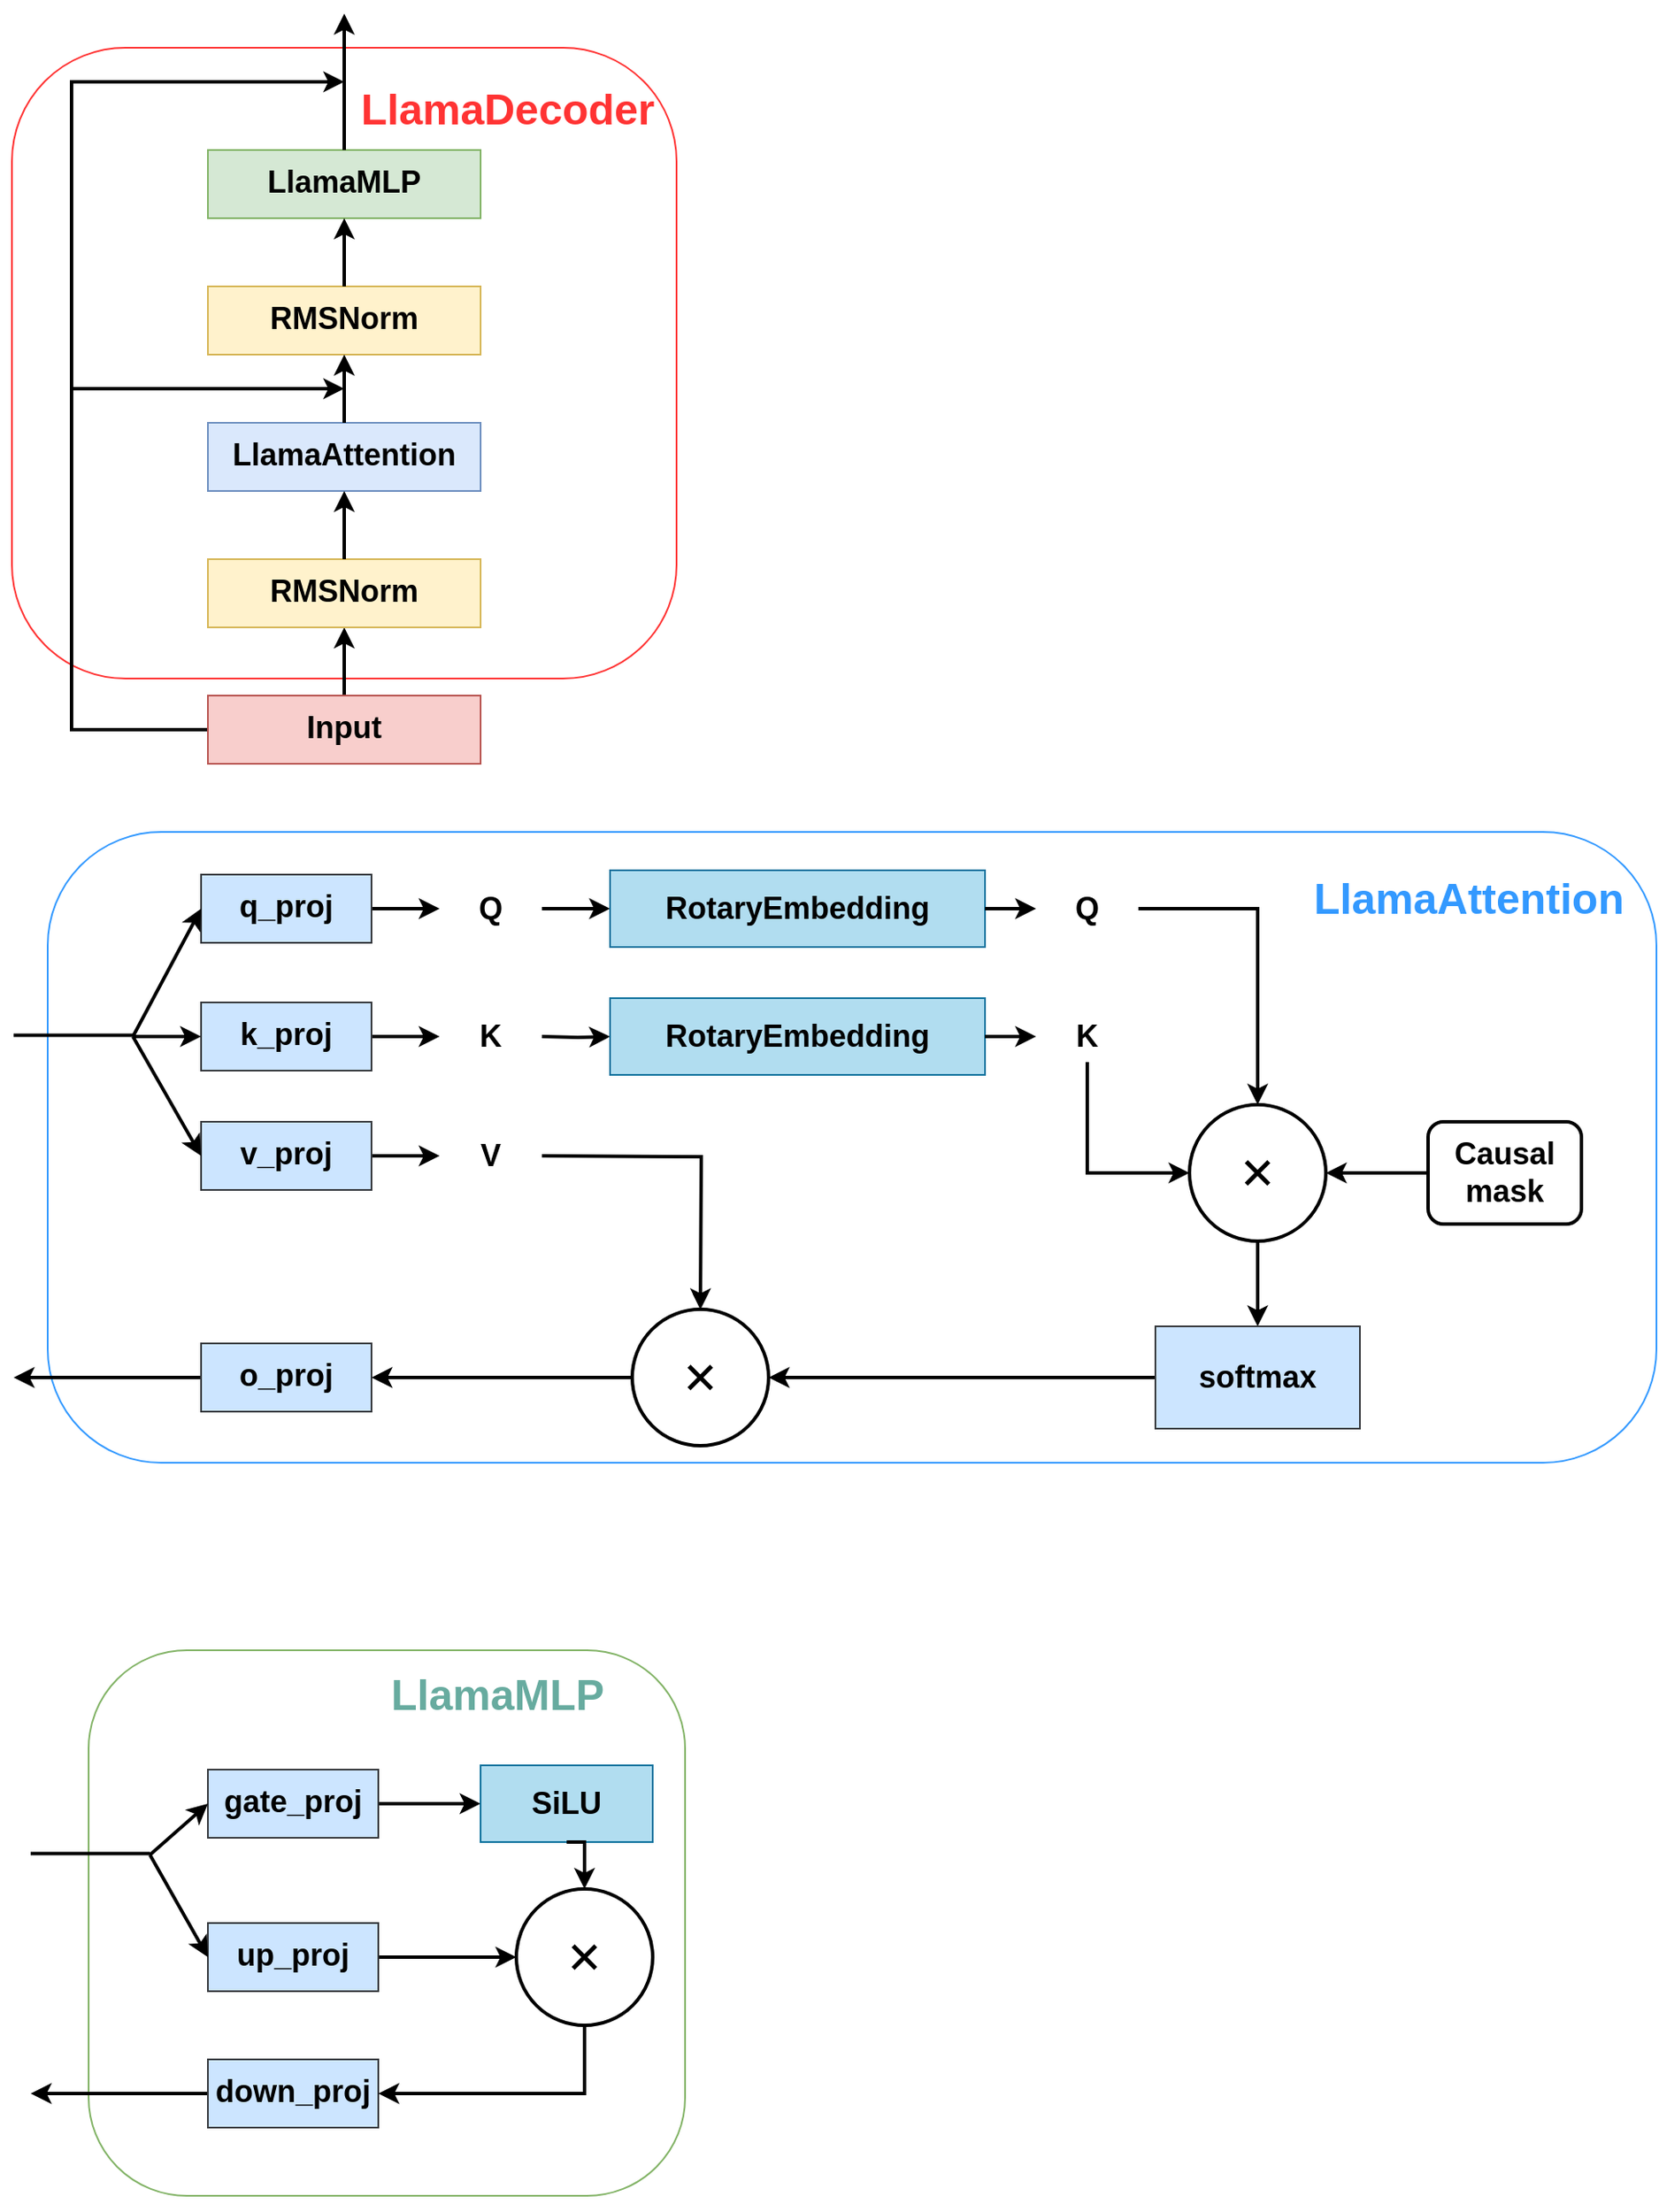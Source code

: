 <mxfile version="21.3.8" type="github">
  <diagram id="C5RBs43oDa-KdzZeNtuy" name="Page-1">
    <mxGraphModel dx="1052" dy="1385" grid="1" gridSize="10" guides="1" tooltips="1" connect="1" arrows="1" fold="1" page="0" pageScale="1" pageWidth="827" pageHeight="1169" background="#ffffff" math="0" shadow="0">
      <root>
        <mxCell id="WIyWlLk6GJQsqaUBKTNV-0" />
        <mxCell id="WIyWlLk6GJQsqaUBKTNV-1" parent="WIyWlLk6GJQsqaUBKTNV-0" />
        <mxCell id="sl8xkUU-uQ6TIJ8m4uvc-23" value="" style="rounded=1;whiteSpace=wrap;html=1;arcSize=18;strokeColor=#3399FF;fillColor=none;movable=1;resizable=1;rotatable=1;deletable=1;editable=1;locked=0;connectable=1;" vertex="1" parent="WIyWlLk6GJQsqaUBKTNV-1">
          <mxGeometry x="66" y="520" width="944" height="370" as="geometry" />
        </mxCell>
        <mxCell id="sl8xkUU-uQ6TIJ8m4uvc-21" style="edgeStyle=orthogonalEdgeStyle;rounded=0;orthogonalLoop=1;jettySize=auto;html=1;exitX=0.5;exitY=0;exitDx=0;exitDy=0;movable=1;resizable=1;rotatable=1;deletable=1;editable=1;locked=0;connectable=1;" edge="1" parent="WIyWlLk6GJQsqaUBKTNV-1" source="sl8xkUU-uQ6TIJ8m4uvc-20">
          <mxGeometry relative="1" as="geometry">
            <mxPoint x="240" y="60" as="targetPoint" />
          </mxGeometry>
        </mxCell>
        <mxCell id="sl8xkUU-uQ6TIJ8m4uvc-20" value="" style="rounded=1;whiteSpace=wrap;html=1;arcSize=18;strokeColor=#FF3333;movable=0;resizable=0;rotatable=0;deletable=0;editable=0;locked=1;connectable=0;fillColor=none;" vertex="1" parent="WIyWlLk6GJQsqaUBKTNV-1">
          <mxGeometry x="45" y="60" width="390" height="370" as="geometry" />
        </mxCell>
        <mxCell id="sl8xkUU-uQ6TIJ8m4uvc-1" value="" style="edgeStyle=orthogonalEdgeStyle;rounded=0;orthogonalLoop=1;jettySize=auto;html=1;strokeWidth=2;movable=1;resizable=1;rotatable=1;deletable=1;editable=1;locked=0;connectable=1;" edge="1" parent="WIyWlLk6GJQsqaUBKTNV-1" source="WIyWlLk6GJQsqaUBKTNV-11" target="sl8xkUU-uQ6TIJ8m4uvc-0">
          <mxGeometry relative="1" as="geometry" />
        </mxCell>
        <mxCell id="sl8xkUU-uQ6TIJ8m4uvc-17" style="edgeStyle=orthogonalEdgeStyle;rounded=0;orthogonalLoop=1;jettySize=auto;html=1;exitX=0;exitY=0.5;exitDx=0;exitDy=0;strokeWidth=2;movable=0;resizable=0;rotatable=0;deletable=0;editable=0;locked=1;connectable=0;" edge="1" parent="WIyWlLk6GJQsqaUBKTNV-1" source="WIyWlLk6GJQsqaUBKTNV-11">
          <mxGeometry relative="1" as="geometry">
            <mxPoint x="240" y="260" as="targetPoint" />
            <Array as="points">
              <mxPoint x="80" y="460" />
              <mxPoint x="80" y="260" />
            </Array>
          </mxGeometry>
        </mxCell>
        <mxCell id="WIyWlLk6GJQsqaUBKTNV-11" value="&lt;h2&gt;Input&lt;/h2&gt;&lt;h1&gt;&lt;/h1&gt;" style="rounded=0;whiteSpace=wrap;html=1;fontSize=12;glass=0;strokeWidth=1;shadow=0;arcSize=43;fillColor=#f8cecc;strokeColor=#b85450;" parent="WIyWlLk6GJQsqaUBKTNV-1" vertex="1">
          <mxGeometry x="160" y="440" width="160" height="40" as="geometry" />
        </mxCell>
        <mxCell id="sl8xkUU-uQ6TIJ8m4uvc-0" value="&lt;h2&gt;RMSNorm&lt;/h2&gt;&lt;h1&gt;&lt;/h1&gt;" style="whiteSpace=wrap;html=1;rounded=0;glass=0;strokeWidth=1;shadow=0;fillColor=#fff2cc;strokeColor=#d6b656;movable=0;resizable=0;rotatable=0;deletable=0;editable=0;locked=1;connectable=0;" vertex="1" parent="WIyWlLk6GJQsqaUBKTNV-1">
          <mxGeometry x="160" y="360" width="160" height="40" as="geometry" />
        </mxCell>
        <mxCell id="sl8xkUU-uQ6TIJ8m4uvc-4" value="&lt;h2&gt;RMSNorm&lt;/h2&gt;&lt;h1&gt;&lt;/h1&gt;" style="whiteSpace=wrap;html=1;rounded=0;glass=0;strokeWidth=1;shadow=0;movable=0;resizable=0;rotatable=0;deletable=0;editable=0;locked=1;connectable=0;" vertex="1" parent="WIyWlLk6GJQsqaUBKTNV-1">
          <mxGeometry x="160" y="280" width="120" height="40" as="geometry" />
        </mxCell>
        <mxCell id="sl8xkUU-uQ6TIJ8m4uvc-5" value="&lt;h2&gt;RMSNorm&lt;/h2&gt;&lt;h1&gt;&lt;/h1&gt;" style="whiteSpace=wrap;html=1;rounded=0;glass=0;strokeWidth=1;shadow=0;movable=0;resizable=0;rotatable=0;deletable=0;editable=0;locked=1;connectable=0;" vertex="1" parent="WIyWlLk6GJQsqaUBKTNV-1">
          <mxGeometry x="160" y="280" width="120" height="40" as="geometry" />
        </mxCell>
        <mxCell id="sl8xkUU-uQ6TIJ8m4uvc-6" value="&lt;h2&gt;LlamaAttention&lt;/h2&gt;&lt;h1&gt;&lt;/h1&gt;" style="whiteSpace=wrap;html=1;rounded=0;glass=0;strokeWidth=1;shadow=0;fillColor=#dae8fc;strokeColor=#6c8ebf;movable=0;resizable=0;rotatable=0;deletable=0;editable=0;locked=1;connectable=0;" vertex="1" parent="WIyWlLk6GJQsqaUBKTNV-1">
          <mxGeometry x="160" y="280" width="160" height="40" as="geometry" />
        </mxCell>
        <mxCell id="sl8xkUU-uQ6TIJ8m4uvc-8" value="&lt;h2&gt;RMSNorm&lt;/h2&gt;&lt;h1&gt;&lt;/h1&gt;" style="whiteSpace=wrap;html=1;rounded=0;glass=0;strokeWidth=1;shadow=0;fillColor=#fff2cc;strokeColor=#d6b656;movable=0;resizable=0;rotatable=0;deletable=0;editable=0;locked=1;connectable=0;" vertex="1" parent="WIyWlLk6GJQsqaUBKTNV-1">
          <mxGeometry x="160" y="200" width="160" height="40" as="geometry" />
        </mxCell>
        <mxCell id="sl8xkUU-uQ6TIJ8m4uvc-10" value="&lt;h2&gt;RMSNorm&lt;/h2&gt;&lt;h1&gt;&lt;/h1&gt;" style="whiteSpace=wrap;html=1;rounded=0;glass=0;strokeWidth=1;shadow=0;movable=0;resizable=0;rotatable=0;deletable=0;editable=0;locked=1;connectable=0;" vertex="1" parent="WIyWlLk6GJQsqaUBKTNV-1">
          <mxGeometry x="160" y="120" width="120" height="40" as="geometry" />
        </mxCell>
        <mxCell id="sl8xkUU-uQ6TIJ8m4uvc-11" value="&lt;h2&gt;LlamaMLP&lt;/h2&gt;&lt;h1&gt;&lt;/h1&gt;" style="whiteSpace=wrap;html=1;rounded=0;glass=0;strokeWidth=1;shadow=0;fillColor=#d5e8d4;strokeColor=#82b366;movable=0;resizable=0;rotatable=0;deletable=0;editable=0;locked=1;connectable=0;" vertex="1" parent="WIyWlLk6GJQsqaUBKTNV-1">
          <mxGeometry x="160" y="120" width="160" height="40" as="geometry" />
        </mxCell>
        <mxCell id="sl8xkUU-uQ6TIJ8m4uvc-13" value="" style="edgeStyle=orthogonalEdgeStyle;rounded=0;orthogonalLoop=1;jettySize=auto;html=1;strokeWidth=2;exitX=0.5;exitY=0;exitDx=0;exitDy=0;entryX=0.5;entryY=1;entryDx=0;entryDy=0;movable=1;resizable=1;rotatable=1;deletable=1;editable=1;locked=0;connectable=1;" edge="1" parent="WIyWlLk6GJQsqaUBKTNV-1" source="sl8xkUU-uQ6TIJ8m4uvc-0" target="sl8xkUU-uQ6TIJ8m4uvc-6">
          <mxGeometry relative="1" as="geometry">
            <mxPoint x="219.5" y="360" as="sourcePoint" />
            <mxPoint x="219.5" y="320" as="targetPoint" />
            <Array as="points">
              <mxPoint x="240" y="350" />
              <mxPoint x="240" y="350" />
            </Array>
          </mxGeometry>
        </mxCell>
        <mxCell id="sl8xkUU-uQ6TIJ8m4uvc-14" value="" style="edgeStyle=orthogonalEdgeStyle;rounded=0;orthogonalLoop=1;jettySize=auto;html=1;strokeWidth=2;exitX=0.5;exitY=0;exitDx=0;exitDy=0;entryX=0.5;entryY=1;entryDx=0;entryDy=0;movable=1;resizable=1;rotatable=1;deletable=1;editable=1;locked=0;connectable=1;" edge="1" parent="WIyWlLk6GJQsqaUBKTNV-1" source="sl8xkUU-uQ6TIJ8m4uvc-8" target="sl8xkUU-uQ6TIJ8m4uvc-11">
          <mxGeometry relative="1" as="geometry">
            <mxPoint x="219.5" y="200" as="sourcePoint" />
            <mxPoint x="219.5" y="160" as="targetPoint" />
          </mxGeometry>
        </mxCell>
        <mxCell id="sl8xkUU-uQ6TIJ8m4uvc-15" value="" style="edgeStyle=orthogonalEdgeStyle;rounded=0;orthogonalLoop=1;jettySize=auto;html=1;strokeWidth=2;exitX=0.5;exitY=0;exitDx=0;exitDy=0;entryX=0.5;entryY=1;entryDx=0;entryDy=0;movable=1;resizable=1;rotatable=1;deletable=1;editable=1;locked=0;connectable=1;" edge="1" parent="WIyWlLk6GJQsqaUBKTNV-1" source="sl8xkUU-uQ6TIJ8m4uvc-6" target="sl8xkUU-uQ6TIJ8m4uvc-8">
          <mxGeometry relative="1" as="geometry">
            <mxPoint x="219.5" y="280" as="sourcePoint" />
            <mxPoint x="219.5" y="240" as="targetPoint" />
            <Array as="points">
              <mxPoint x="240" y="250" />
              <mxPoint x="240" y="250" />
            </Array>
          </mxGeometry>
        </mxCell>
        <mxCell id="sl8xkUU-uQ6TIJ8m4uvc-16" value="" style="edgeStyle=orthogonalEdgeStyle;rounded=0;orthogonalLoop=1;jettySize=auto;html=1;strokeWidth=2;exitX=0.5;exitY=0;exitDx=0;exitDy=0;movable=1;resizable=1;rotatable=1;deletable=1;editable=1;locked=0;connectable=1;" edge="1" parent="WIyWlLk6GJQsqaUBKTNV-1" source="sl8xkUU-uQ6TIJ8m4uvc-11">
          <mxGeometry relative="1" as="geometry">
            <mxPoint x="220" y="120" as="sourcePoint" />
            <mxPoint x="240" y="40" as="targetPoint" />
          </mxGeometry>
        </mxCell>
        <mxCell id="sl8xkUU-uQ6TIJ8m4uvc-19" value="" style="endArrow=classic;html=1;rounded=0;strokeWidth=2;movable=0;resizable=0;rotatable=0;deletable=0;editable=0;locked=1;connectable=0;" edge="1" parent="WIyWlLk6GJQsqaUBKTNV-1">
          <mxGeometry width="50" height="50" relative="1" as="geometry">
            <mxPoint x="80" y="260" as="sourcePoint" />
            <mxPoint x="240" y="80" as="targetPoint" />
            <Array as="points">
              <mxPoint x="80" y="80" />
            </Array>
          </mxGeometry>
        </mxCell>
        <mxCell id="sl8xkUU-uQ6TIJ8m4uvc-22" value="&lt;h2&gt;&lt;font style=&quot;font-size: 25px;&quot; color=&quot;#ff3333&quot;&gt;LlamaDecoder&lt;/font&gt;&lt;/h2&gt;" style="text;strokeColor=none;align=center;fillColor=none;html=1;verticalAlign=middle;whiteSpace=wrap;rounded=0;movable=1;resizable=1;rotatable=1;deletable=1;editable=1;locked=0;connectable=1;" vertex="1" parent="WIyWlLk6GJQsqaUBKTNV-1">
          <mxGeometry x="266" y="80" width="140" height="30" as="geometry" />
        </mxCell>
        <mxCell id="sl8xkUU-uQ6TIJ8m4uvc-24" value="&lt;h2&gt;&lt;font style=&quot;font-size: 25px;&quot; color=&quot;#3399ff&quot;&gt;LlamaAttention&lt;/font&gt;&lt;/h2&gt;" style="text;strokeColor=none;align=center;fillColor=none;html=1;verticalAlign=middle;whiteSpace=wrap;rounded=0;" vertex="1" parent="WIyWlLk6GJQsqaUBKTNV-1">
          <mxGeometry x="830" y="542.5" width="140" height="30" as="geometry" />
        </mxCell>
        <mxCell id="sl8xkUU-uQ6TIJ8m4uvc-39" value="" style="edgeStyle=orthogonalEdgeStyle;rounded=0;orthogonalLoop=1;jettySize=auto;html=1;strokeWidth=2;" edge="1" parent="WIyWlLk6GJQsqaUBKTNV-1" source="sl8xkUU-uQ6TIJ8m4uvc-25" target="sl8xkUU-uQ6TIJ8m4uvc-34">
          <mxGeometry relative="1" as="geometry" />
        </mxCell>
        <mxCell id="sl8xkUU-uQ6TIJ8m4uvc-25" value="&lt;h2&gt;q_proj&lt;/h2&gt;&lt;h1&gt;&lt;/h1&gt;" style="rounded=0;whiteSpace=wrap;html=1;fontSize=12;glass=0;strokeWidth=1;shadow=0;arcSize=43;fillColor=#cce5ff;strokeColor=#36393d;" vertex="1" parent="WIyWlLk6GJQsqaUBKTNV-1">
          <mxGeometry x="156" y="545" width="100" height="40" as="geometry" />
        </mxCell>
        <mxCell id="sl8xkUU-uQ6TIJ8m4uvc-40" value="" style="edgeStyle=orthogonalEdgeStyle;rounded=0;orthogonalLoop=1;jettySize=auto;html=1;strokeWidth=2;" edge="1" parent="WIyWlLk6GJQsqaUBKTNV-1" source="sl8xkUU-uQ6TIJ8m4uvc-26" target="sl8xkUU-uQ6TIJ8m4uvc-35">
          <mxGeometry relative="1" as="geometry" />
        </mxCell>
        <mxCell id="sl8xkUU-uQ6TIJ8m4uvc-26" value="&lt;h2&gt;k_proj&lt;/h2&gt;&lt;h1&gt;&lt;/h1&gt;" style="rounded=0;whiteSpace=wrap;html=1;fontSize=12;glass=0;strokeWidth=1;shadow=0;arcSize=43;fillColor=#cce5ff;strokeColor=#36393d;" vertex="1" parent="WIyWlLk6GJQsqaUBKTNV-1">
          <mxGeometry x="156" y="620" width="100" height="40" as="geometry" />
        </mxCell>
        <mxCell id="sl8xkUU-uQ6TIJ8m4uvc-41" value="" style="edgeStyle=orthogonalEdgeStyle;rounded=0;orthogonalLoop=1;jettySize=auto;html=1;strokeWidth=2;" edge="1" parent="WIyWlLk6GJQsqaUBKTNV-1" source="sl8xkUU-uQ6TIJ8m4uvc-27" target="sl8xkUU-uQ6TIJ8m4uvc-37">
          <mxGeometry relative="1" as="geometry" />
        </mxCell>
        <mxCell id="sl8xkUU-uQ6TIJ8m4uvc-27" value="&lt;h2&gt;v_proj&lt;/h2&gt;&lt;h1&gt;&lt;/h1&gt;" style="rounded=0;whiteSpace=wrap;html=1;fontSize=12;glass=0;strokeWidth=1;shadow=0;arcSize=43;fillColor=#cce5ff;strokeColor=#36393d;" vertex="1" parent="WIyWlLk6GJQsqaUBKTNV-1">
          <mxGeometry x="156" y="690" width="100" height="40" as="geometry" />
        </mxCell>
        <mxCell id="sl8xkUU-uQ6TIJ8m4uvc-66" style="edgeStyle=orthogonalEdgeStyle;rounded=0;orthogonalLoop=1;jettySize=auto;html=1;strokeWidth=2;" edge="1" parent="WIyWlLk6GJQsqaUBKTNV-1" source="sl8xkUU-uQ6TIJ8m4uvc-29">
          <mxGeometry relative="1" as="geometry">
            <mxPoint x="46" y="840" as="targetPoint" />
          </mxGeometry>
        </mxCell>
        <mxCell id="sl8xkUU-uQ6TIJ8m4uvc-29" value="&lt;h2&gt;o_proj&lt;/h2&gt;&lt;h1&gt;&lt;/h1&gt;" style="rounded=0;whiteSpace=wrap;html=1;fontSize=12;glass=0;strokeWidth=1;shadow=0;arcSize=43;fillColor=#cce5ff;strokeColor=#36393d;" vertex="1" parent="WIyWlLk6GJQsqaUBKTNV-1">
          <mxGeometry x="156" y="820" width="100" height="40" as="geometry" />
        </mxCell>
        <mxCell id="sl8xkUU-uQ6TIJ8m4uvc-30" value="" style="edgeStyle=orthogonalEdgeStyle;rounded=0;orthogonalLoop=1;jettySize=auto;html=1;strokeWidth=2;endArrow=none;endFill=0;" edge="1" parent="WIyWlLk6GJQsqaUBKTNV-1">
          <mxGeometry relative="1" as="geometry">
            <mxPoint x="46" y="639.29" as="sourcePoint" />
            <mxPoint x="116" y="639.29" as="targetPoint" />
            <Array as="points">
              <mxPoint x="46" y="639.29" />
            </Array>
          </mxGeometry>
        </mxCell>
        <mxCell id="sl8xkUU-uQ6TIJ8m4uvc-31" value="" style="edgeStyle=none;orthogonalLoop=1;jettySize=auto;html=1;rounded=0;strokeWidth=2;entryX=0;entryY=0.5;entryDx=0;entryDy=0;" edge="1" parent="WIyWlLk6GJQsqaUBKTNV-1" target="sl8xkUU-uQ6TIJ8m4uvc-25">
          <mxGeometry width="80" relative="1" as="geometry">
            <mxPoint x="116" y="640" as="sourcePoint" />
            <mxPoint x="696" y="460" as="targetPoint" />
            <Array as="points" />
          </mxGeometry>
        </mxCell>
        <mxCell id="sl8xkUU-uQ6TIJ8m4uvc-32" value="" style="edgeStyle=none;orthogonalLoop=1;jettySize=auto;html=1;rounded=0;strokeWidth=2;entryX=0;entryY=0.5;entryDx=0;entryDy=0;" edge="1" parent="WIyWlLk6GJQsqaUBKTNV-1" target="sl8xkUU-uQ6TIJ8m4uvc-26">
          <mxGeometry width="80" relative="1" as="geometry">
            <mxPoint x="116" y="640" as="sourcePoint" />
            <mxPoint x="166" y="575" as="targetPoint" />
            <Array as="points" />
          </mxGeometry>
        </mxCell>
        <mxCell id="sl8xkUU-uQ6TIJ8m4uvc-33" value="" style="edgeStyle=none;orthogonalLoop=1;jettySize=auto;html=1;rounded=0;strokeWidth=2;entryX=0;entryY=0.5;entryDx=0;entryDy=0;" edge="1" parent="WIyWlLk6GJQsqaUBKTNV-1" target="sl8xkUU-uQ6TIJ8m4uvc-27">
          <mxGeometry width="80" relative="1" as="geometry">
            <mxPoint x="116" y="640" as="sourcePoint" />
            <mxPoint x="176" y="585" as="targetPoint" />
            <Array as="points" />
          </mxGeometry>
        </mxCell>
        <mxCell id="sl8xkUU-uQ6TIJ8m4uvc-43" value="" style="edgeStyle=orthogonalEdgeStyle;rounded=0;orthogonalLoop=1;jettySize=auto;html=1;strokeWidth=2;" edge="1" parent="WIyWlLk6GJQsqaUBKTNV-1" source="sl8xkUU-uQ6TIJ8m4uvc-34" target="sl8xkUU-uQ6TIJ8m4uvc-42">
          <mxGeometry relative="1" as="geometry" />
        </mxCell>
        <mxCell id="sl8xkUU-uQ6TIJ8m4uvc-34" value="&lt;h2&gt;Q&lt;/h2&gt;" style="text;strokeColor=none;align=center;fillColor=none;html=1;verticalAlign=middle;whiteSpace=wrap;rounded=0;" vertex="1" parent="WIyWlLk6GJQsqaUBKTNV-1">
          <mxGeometry x="296" y="550" width="60" height="30" as="geometry" />
        </mxCell>
        <mxCell id="sl8xkUU-uQ6TIJ8m4uvc-35" value="&lt;h2&gt;K&lt;/h2&gt;" style="text;strokeColor=none;align=center;fillColor=none;html=1;verticalAlign=middle;whiteSpace=wrap;rounded=0;" vertex="1" parent="WIyWlLk6GJQsqaUBKTNV-1">
          <mxGeometry x="296" y="625" width="60" height="30" as="geometry" />
        </mxCell>
        <mxCell id="sl8xkUU-uQ6TIJ8m4uvc-63" style="edgeStyle=orthogonalEdgeStyle;rounded=0;orthogonalLoop=1;jettySize=auto;html=1;entryX=0.5;entryY=0;entryDx=0;entryDy=0;" edge="1" parent="WIyWlLk6GJQsqaUBKTNV-1" source="sl8xkUU-uQ6TIJ8m4uvc-37" target="sl8xkUU-uQ6TIJ8m4uvc-61">
          <mxGeometry relative="1" as="geometry" />
        </mxCell>
        <mxCell id="sl8xkUU-uQ6TIJ8m4uvc-37" value="&lt;h2&gt;V&lt;/h2&gt;" style="text;strokeColor=none;align=center;fillColor=none;html=1;verticalAlign=middle;whiteSpace=wrap;rounded=0;" vertex="1" parent="WIyWlLk6GJQsqaUBKTNV-1">
          <mxGeometry x="296" y="695" width="60" height="30" as="geometry" />
        </mxCell>
        <mxCell id="sl8xkUU-uQ6TIJ8m4uvc-42" value="&lt;h2&gt;RotaryEmbedding&lt;/h2&gt;" style="whiteSpace=wrap;html=1;fillColor=#b1ddf0;strokeColor=#10739e;" vertex="1" parent="WIyWlLk6GJQsqaUBKTNV-1">
          <mxGeometry x="396" y="542.5" width="220" height="45" as="geometry" />
        </mxCell>
        <mxCell id="sl8xkUU-uQ6TIJ8m4uvc-44" value="" style="edgeStyle=orthogonalEdgeStyle;rounded=0;orthogonalLoop=1;jettySize=auto;html=1;strokeWidth=2;" edge="1" parent="WIyWlLk6GJQsqaUBKTNV-1" target="sl8xkUU-uQ6TIJ8m4uvc-45">
          <mxGeometry relative="1" as="geometry">
            <mxPoint x="356" y="640" as="sourcePoint" />
          </mxGeometry>
        </mxCell>
        <mxCell id="sl8xkUU-uQ6TIJ8m4uvc-45" value="&lt;h2&gt;RotaryEmbedding&lt;/h2&gt;" style="whiteSpace=wrap;html=1;fillColor=#b1ddf0;strokeColor=#10739e;" vertex="1" parent="WIyWlLk6GJQsqaUBKTNV-1">
          <mxGeometry x="396" y="617.5" width="220" height="45" as="geometry" />
        </mxCell>
        <mxCell id="sl8xkUU-uQ6TIJ8m4uvc-51" value="" style="edgeStyle=orthogonalEdgeStyle;rounded=0;orthogonalLoop=1;jettySize=auto;html=1;strokeWidth=2;" edge="1" parent="WIyWlLk6GJQsqaUBKTNV-1" source="sl8xkUU-uQ6TIJ8m4uvc-46" target="sl8xkUU-uQ6TIJ8m4uvc-50">
          <mxGeometry relative="1" as="geometry" />
        </mxCell>
        <mxCell id="sl8xkUU-uQ6TIJ8m4uvc-46" value="&lt;h2&gt;Q&lt;/h2&gt;" style="text;strokeColor=none;align=center;fillColor=none;html=1;verticalAlign=middle;whiteSpace=wrap;rounded=0;" vertex="1" parent="WIyWlLk6GJQsqaUBKTNV-1">
          <mxGeometry x="646" y="550" width="60" height="30" as="geometry" />
        </mxCell>
        <mxCell id="sl8xkUU-uQ6TIJ8m4uvc-55" value="" style="edgeStyle=orthogonalEdgeStyle;rounded=0;orthogonalLoop=1;jettySize=auto;html=1;exitX=0.5;exitY=1;exitDx=0;exitDy=0;strokeWidth=2;entryX=0;entryY=0.5;entryDx=0;entryDy=0;" edge="1" parent="WIyWlLk6GJQsqaUBKTNV-1" source="sl8xkUU-uQ6TIJ8m4uvc-47" target="sl8xkUU-uQ6TIJ8m4uvc-50">
          <mxGeometry relative="1" as="geometry">
            <mxPoint x="676" y="770" as="targetPoint" />
            <Array as="points">
              <mxPoint x="676" y="720" />
            </Array>
          </mxGeometry>
        </mxCell>
        <mxCell id="sl8xkUU-uQ6TIJ8m4uvc-47" value="&lt;h2&gt;K&lt;/h2&gt;" style="text;strokeColor=none;align=center;fillColor=none;html=1;verticalAlign=middle;whiteSpace=wrap;rounded=0;" vertex="1" parent="WIyWlLk6GJQsqaUBKTNV-1">
          <mxGeometry x="646" y="625" width="60" height="30" as="geometry" />
        </mxCell>
        <mxCell id="sl8xkUU-uQ6TIJ8m4uvc-48" value="" style="edgeStyle=orthogonalEdgeStyle;rounded=0;orthogonalLoop=1;jettySize=auto;html=1;strokeWidth=2;exitX=1;exitY=0.5;exitDx=0;exitDy=0;entryX=0;entryY=0.5;entryDx=0;entryDy=0;" edge="1" parent="WIyWlLk6GJQsqaUBKTNV-1" source="sl8xkUU-uQ6TIJ8m4uvc-42" target="sl8xkUU-uQ6TIJ8m4uvc-46">
          <mxGeometry relative="1" as="geometry">
            <mxPoint x="646" y="600" as="sourcePoint" />
            <mxPoint x="686" y="600.29" as="targetPoint" />
          </mxGeometry>
        </mxCell>
        <mxCell id="sl8xkUU-uQ6TIJ8m4uvc-49" value="" style="edgeStyle=orthogonalEdgeStyle;rounded=0;orthogonalLoop=1;jettySize=auto;html=1;strokeWidth=2;exitX=1;exitY=0.5;exitDx=0;exitDy=0;entryX=0;entryY=0.5;entryDx=0;entryDy=0;" edge="1" parent="WIyWlLk6GJQsqaUBKTNV-1" source="sl8xkUU-uQ6TIJ8m4uvc-45" target="sl8xkUU-uQ6TIJ8m4uvc-47">
          <mxGeometry relative="1" as="geometry">
            <mxPoint x="626" y="680" as="sourcePoint" />
            <mxPoint x="666" y="680" as="targetPoint" />
            <Array as="points">
              <mxPoint x="636" y="640" />
              <mxPoint x="636" y="640" />
            </Array>
          </mxGeometry>
        </mxCell>
        <mxCell id="sl8xkUU-uQ6TIJ8m4uvc-53" value="" style="edgeStyle=orthogonalEdgeStyle;rounded=0;orthogonalLoop=1;jettySize=auto;html=1;strokeWidth=2;" edge="1" parent="WIyWlLk6GJQsqaUBKTNV-1" source="sl8xkUU-uQ6TIJ8m4uvc-50" target="sl8xkUU-uQ6TIJ8m4uvc-52">
          <mxGeometry relative="1" as="geometry" />
        </mxCell>
        <mxCell id="sl8xkUU-uQ6TIJ8m4uvc-50" value="&lt;h1&gt;&lt;font face=&quot;Tahoma&quot; style=&quot;font-size: 36px;&quot;&gt;×&lt;/font&gt;&lt;/h1&gt;&lt;h2&gt;&lt;/h2&gt;" style="ellipse;whiteSpace=wrap;html=1;strokeWidth=2;" vertex="1" parent="WIyWlLk6GJQsqaUBKTNV-1">
          <mxGeometry x="736" y="680" width="80" height="80" as="geometry" />
        </mxCell>
        <mxCell id="sl8xkUU-uQ6TIJ8m4uvc-62" style="edgeStyle=orthogonalEdgeStyle;rounded=0;orthogonalLoop=1;jettySize=auto;html=1;entryX=1;entryY=0.5;entryDx=0;entryDy=0;strokeWidth=2;" edge="1" parent="WIyWlLk6GJQsqaUBKTNV-1" source="sl8xkUU-uQ6TIJ8m4uvc-52" target="sl8xkUU-uQ6TIJ8m4uvc-61">
          <mxGeometry relative="1" as="geometry" />
        </mxCell>
        <mxCell id="sl8xkUU-uQ6TIJ8m4uvc-52" value="&lt;h2&gt;softmax&lt;/h2&gt;" style="rounded=0;whiteSpace=wrap;html=1;fillColor=#cce5ff;strokeColor=#36393d;" vertex="1" parent="WIyWlLk6GJQsqaUBKTNV-1">
          <mxGeometry x="716" y="810" width="120" height="60" as="geometry" />
        </mxCell>
        <mxCell id="sl8xkUU-uQ6TIJ8m4uvc-60" value="" style="edgeStyle=orthogonalEdgeStyle;rounded=0;orthogonalLoop=1;jettySize=auto;html=1;strokeWidth=2;" edge="1" parent="WIyWlLk6GJQsqaUBKTNV-1" source="sl8xkUU-uQ6TIJ8m4uvc-58" target="sl8xkUU-uQ6TIJ8m4uvc-50">
          <mxGeometry relative="1" as="geometry" />
        </mxCell>
        <mxCell id="sl8xkUU-uQ6TIJ8m4uvc-58" value="&lt;h2&gt;Causal mask&lt;/h2&gt;" style="whiteSpace=wrap;html=1;strokeWidth=2;rounded=1;" vertex="1" parent="WIyWlLk6GJQsqaUBKTNV-1">
          <mxGeometry x="876" y="690" width="90" height="60" as="geometry" />
        </mxCell>
        <mxCell id="sl8xkUU-uQ6TIJ8m4uvc-64" style="edgeStyle=orthogonalEdgeStyle;rounded=0;orthogonalLoop=1;jettySize=auto;html=1;entryX=1;entryY=0.5;entryDx=0;entryDy=0;strokeWidth=2;" edge="1" parent="WIyWlLk6GJQsqaUBKTNV-1" source="sl8xkUU-uQ6TIJ8m4uvc-61" target="sl8xkUU-uQ6TIJ8m4uvc-29">
          <mxGeometry relative="1" as="geometry" />
        </mxCell>
        <mxCell id="sl8xkUU-uQ6TIJ8m4uvc-61" value="&lt;h1&gt;&lt;font face=&quot;Tahoma&quot; style=&quot;font-size: 36px;&quot;&gt;×&lt;/font&gt;&lt;/h1&gt;&lt;h2&gt;&lt;/h2&gt;" style="ellipse;whiteSpace=wrap;html=1;strokeWidth=2;" vertex="1" parent="WIyWlLk6GJQsqaUBKTNV-1">
          <mxGeometry x="409" y="800" width="80" height="80" as="geometry" />
        </mxCell>
        <mxCell id="sl8xkUU-uQ6TIJ8m4uvc-65" style="edgeStyle=orthogonalEdgeStyle;rounded=0;orthogonalLoop=1;jettySize=auto;html=1;entryX=0.5;entryY=0;entryDx=0;entryDy=0;strokeWidth=2;" edge="1" parent="WIyWlLk6GJQsqaUBKTNV-1">
          <mxGeometry relative="1" as="geometry">
            <mxPoint x="356" y="710" as="sourcePoint" />
            <mxPoint x="449" y="800" as="targetPoint" />
          </mxGeometry>
        </mxCell>
        <mxCell id="sl8xkUU-uQ6TIJ8m4uvc-105" value="" style="rounded=1;whiteSpace=wrap;html=1;arcSize=18;strokeColor=#82b366;fillColor=none;movable=1;resizable=1;rotatable=1;deletable=1;editable=1;locked=0;connectable=1;" vertex="1" parent="WIyWlLk6GJQsqaUBKTNV-1">
          <mxGeometry x="90" y="1000" width="350" height="320" as="geometry" />
        </mxCell>
        <mxCell id="sl8xkUU-uQ6TIJ8m4uvc-106" value="&lt;h2&gt;&lt;font style=&quot;font-size: 25px;&quot; color=&quot;#67ab9f&quot;&gt;LlamaMLP&lt;/font&gt;&lt;/h2&gt;" style="text;strokeColor=none;align=center;fillColor=none;html=1;verticalAlign=middle;whiteSpace=wrap;rounded=0;" vertex="1" parent="WIyWlLk6GJQsqaUBKTNV-1">
          <mxGeometry x="260" y="1010" width="140" height="30" as="geometry" />
        </mxCell>
        <mxCell id="sl8xkUU-uQ6TIJ8m4uvc-145" value="" style="edgeStyle=orthogonalEdgeStyle;rounded=0;orthogonalLoop=1;jettySize=auto;html=1;strokeWidth=2;" edge="1" parent="WIyWlLk6GJQsqaUBKTNV-1" source="sl8xkUU-uQ6TIJ8m4uvc-108" target="sl8xkUU-uQ6TIJ8m4uvc-124">
          <mxGeometry relative="1" as="geometry" />
        </mxCell>
        <mxCell id="sl8xkUU-uQ6TIJ8m4uvc-108" value="&lt;h2&gt;gate_proj&lt;/h2&gt;&lt;h1&gt;&lt;/h1&gt;" style="rounded=0;whiteSpace=wrap;html=1;fontSize=12;glass=0;strokeWidth=1;shadow=0;arcSize=43;fillColor=#cce5ff;strokeColor=#36393d;" vertex="1" parent="WIyWlLk6GJQsqaUBKTNV-1">
          <mxGeometry x="160" y="1070" width="100" height="40" as="geometry" />
        </mxCell>
        <mxCell id="sl8xkUU-uQ6TIJ8m4uvc-111" value="" style="edgeStyle=orthogonalEdgeStyle;rounded=0;orthogonalLoop=1;jettySize=auto;html=1;strokeWidth=2;entryX=0;entryY=0.5;entryDx=0;entryDy=0;" edge="1" parent="WIyWlLk6GJQsqaUBKTNV-1" source="sl8xkUU-uQ6TIJ8m4uvc-112" target="sl8xkUU-uQ6TIJ8m4uvc-140">
          <mxGeometry relative="1" as="geometry">
            <mxPoint x="306" y="1190" as="targetPoint" />
          </mxGeometry>
        </mxCell>
        <mxCell id="sl8xkUU-uQ6TIJ8m4uvc-112" value="&lt;h2&gt;up_proj&lt;/h2&gt;&lt;h1&gt;&lt;/h1&gt;" style="rounded=0;whiteSpace=wrap;html=1;fontSize=12;glass=0;strokeWidth=1;shadow=0;arcSize=43;fillColor=#cce5ff;strokeColor=#36393d;" vertex="1" parent="WIyWlLk6GJQsqaUBKTNV-1">
          <mxGeometry x="160" y="1160" width="100" height="40" as="geometry" />
        </mxCell>
        <mxCell id="sl8xkUU-uQ6TIJ8m4uvc-113" style="edgeStyle=orthogonalEdgeStyle;rounded=0;orthogonalLoop=1;jettySize=auto;html=1;strokeWidth=2;" edge="1" parent="WIyWlLk6GJQsqaUBKTNV-1" source="sl8xkUU-uQ6TIJ8m4uvc-114">
          <mxGeometry relative="1" as="geometry">
            <mxPoint x="56" y="1260" as="targetPoint" />
          </mxGeometry>
        </mxCell>
        <mxCell id="sl8xkUU-uQ6TIJ8m4uvc-114" value="&lt;h2&gt;down_proj&lt;/h2&gt;&lt;h1&gt;&lt;/h1&gt;" style="rounded=0;whiteSpace=wrap;html=1;fontSize=12;glass=0;strokeWidth=1;shadow=0;arcSize=43;fillColor=#cce5ff;strokeColor=#36393d;" vertex="1" parent="WIyWlLk6GJQsqaUBKTNV-1">
          <mxGeometry x="160" y="1240" width="100" height="40" as="geometry" />
        </mxCell>
        <mxCell id="sl8xkUU-uQ6TIJ8m4uvc-115" value="" style="edgeStyle=orthogonalEdgeStyle;rounded=0;orthogonalLoop=1;jettySize=auto;html=1;strokeWidth=2;endArrow=none;endFill=0;" edge="1" parent="WIyWlLk6GJQsqaUBKTNV-1">
          <mxGeometry relative="1" as="geometry">
            <mxPoint x="56" y="1119.29" as="sourcePoint" />
            <mxPoint x="126" y="1119.29" as="targetPoint" />
            <Array as="points">
              <mxPoint x="56" y="1119.29" />
            </Array>
          </mxGeometry>
        </mxCell>
        <mxCell id="sl8xkUU-uQ6TIJ8m4uvc-116" value="" style="edgeStyle=none;orthogonalLoop=1;jettySize=auto;html=1;rounded=0;strokeWidth=2;entryX=0;entryY=0.5;entryDx=0;entryDy=0;" edge="1" parent="WIyWlLk6GJQsqaUBKTNV-1" target="sl8xkUU-uQ6TIJ8m4uvc-108">
          <mxGeometry width="80" relative="1" as="geometry">
            <mxPoint x="126" y="1120" as="sourcePoint" />
            <mxPoint x="706" y="940" as="targetPoint" />
            <Array as="points" />
          </mxGeometry>
        </mxCell>
        <mxCell id="sl8xkUU-uQ6TIJ8m4uvc-118" value="" style="edgeStyle=none;orthogonalLoop=1;jettySize=auto;html=1;rounded=0;strokeWidth=2;entryX=0;entryY=0.5;entryDx=0;entryDy=0;" edge="1" parent="WIyWlLk6GJQsqaUBKTNV-1" target="sl8xkUU-uQ6TIJ8m4uvc-112">
          <mxGeometry width="80" relative="1" as="geometry">
            <mxPoint x="126" y="1120" as="sourcePoint" />
            <mxPoint x="186" y="1065" as="targetPoint" />
            <Array as="points" />
          </mxGeometry>
        </mxCell>
        <mxCell id="sl8xkUU-uQ6TIJ8m4uvc-124" value="&lt;h2&gt;SiLU&lt;/h2&gt;" style="whiteSpace=wrap;html=1;fillColor=#b1ddf0;strokeColor=#10739e;" vertex="1" parent="WIyWlLk6GJQsqaUBKTNV-1">
          <mxGeometry x="320" y="1067.5" width="101" height="45" as="geometry" />
        </mxCell>
        <mxCell id="sl8xkUU-uQ6TIJ8m4uvc-141" style="edgeStyle=orthogonalEdgeStyle;rounded=0;orthogonalLoop=1;jettySize=auto;html=1;entryX=1;entryY=0.5;entryDx=0;entryDy=0;strokeWidth=2;exitX=0.5;exitY=1;exitDx=0;exitDy=0;" edge="1" parent="WIyWlLk6GJQsqaUBKTNV-1" source="sl8xkUU-uQ6TIJ8m4uvc-140" target="sl8xkUU-uQ6TIJ8m4uvc-114">
          <mxGeometry relative="1" as="geometry">
            <mxPoint x="366" y="1190" as="sourcePoint" />
            <mxPoint x="459" y="1280" as="targetPoint" />
          </mxGeometry>
        </mxCell>
        <mxCell id="sl8xkUU-uQ6TIJ8m4uvc-142" value="" style="edgeStyle=orthogonalEdgeStyle;rounded=0;orthogonalLoop=1;jettySize=auto;html=1;entryX=0.5;entryY=0;entryDx=0;entryDy=0;strokeWidth=2;exitX=0.5;exitY=1;exitDx=0;exitDy=0;" edge="1" parent="WIyWlLk6GJQsqaUBKTNV-1" source="sl8xkUU-uQ6TIJ8m4uvc-124" target="sl8xkUU-uQ6TIJ8m4uvc-140">
          <mxGeometry relative="1" as="geometry">
            <mxPoint x="443" y="1068" as="sourcePoint" />
            <mxPoint x="459" y="1280" as="targetPoint" />
          </mxGeometry>
        </mxCell>
        <mxCell id="sl8xkUU-uQ6TIJ8m4uvc-140" value="&lt;h1&gt;&lt;font face=&quot;Tahoma&quot; style=&quot;font-size: 36px;&quot;&gt;×&lt;/font&gt;&lt;/h1&gt;&lt;h2&gt;&lt;/h2&gt;" style="ellipse;whiteSpace=wrap;html=1;strokeWidth=2;" vertex="1" parent="WIyWlLk6GJQsqaUBKTNV-1">
          <mxGeometry x="341" y="1140" width="80" height="80" as="geometry" />
        </mxCell>
        <mxCell id="sl8xkUU-uQ6TIJ8m4uvc-146" style="edgeStyle=orthogonalEdgeStyle;rounded=0;orthogonalLoop=1;jettySize=auto;html=1;exitX=0.5;exitY=1;exitDx=0;exitDy=0;" edge="1" parent="WIyWlLk6GJQsqaUBKTNV-1" source="sl8xkUU-uQ6TIJ8m4uvc-105" target="sl8xkUU-uQ6TIJ8m4uvc-105">
          <mxGeometry relative="1" as="geometry" />
        </mxCell>
        <mxCell id="sl8xkUU-uQ6TIJ8m4uvc-147" style="edgeStyle=orthogonalEdgeStyle;rounded=0;orthogonalLoop=1;jettySize=auto;html=1;exitX=0.5;exitY=1;exitDx=0;exitDy=0;" edge="1" parent="WIyWlLk6GJQsqaUBKTNV-1" source="sl8xkUU-uQ6TIJ8m4uvc-105" target="sl8xkUU-uQ6TIJ8m4uvc-105">
          <mxGeometry relative="1" as="geometry" />
        </mxCell>
      </root>
    </mxGraphModel>
  </diagram>
</mxfile>
